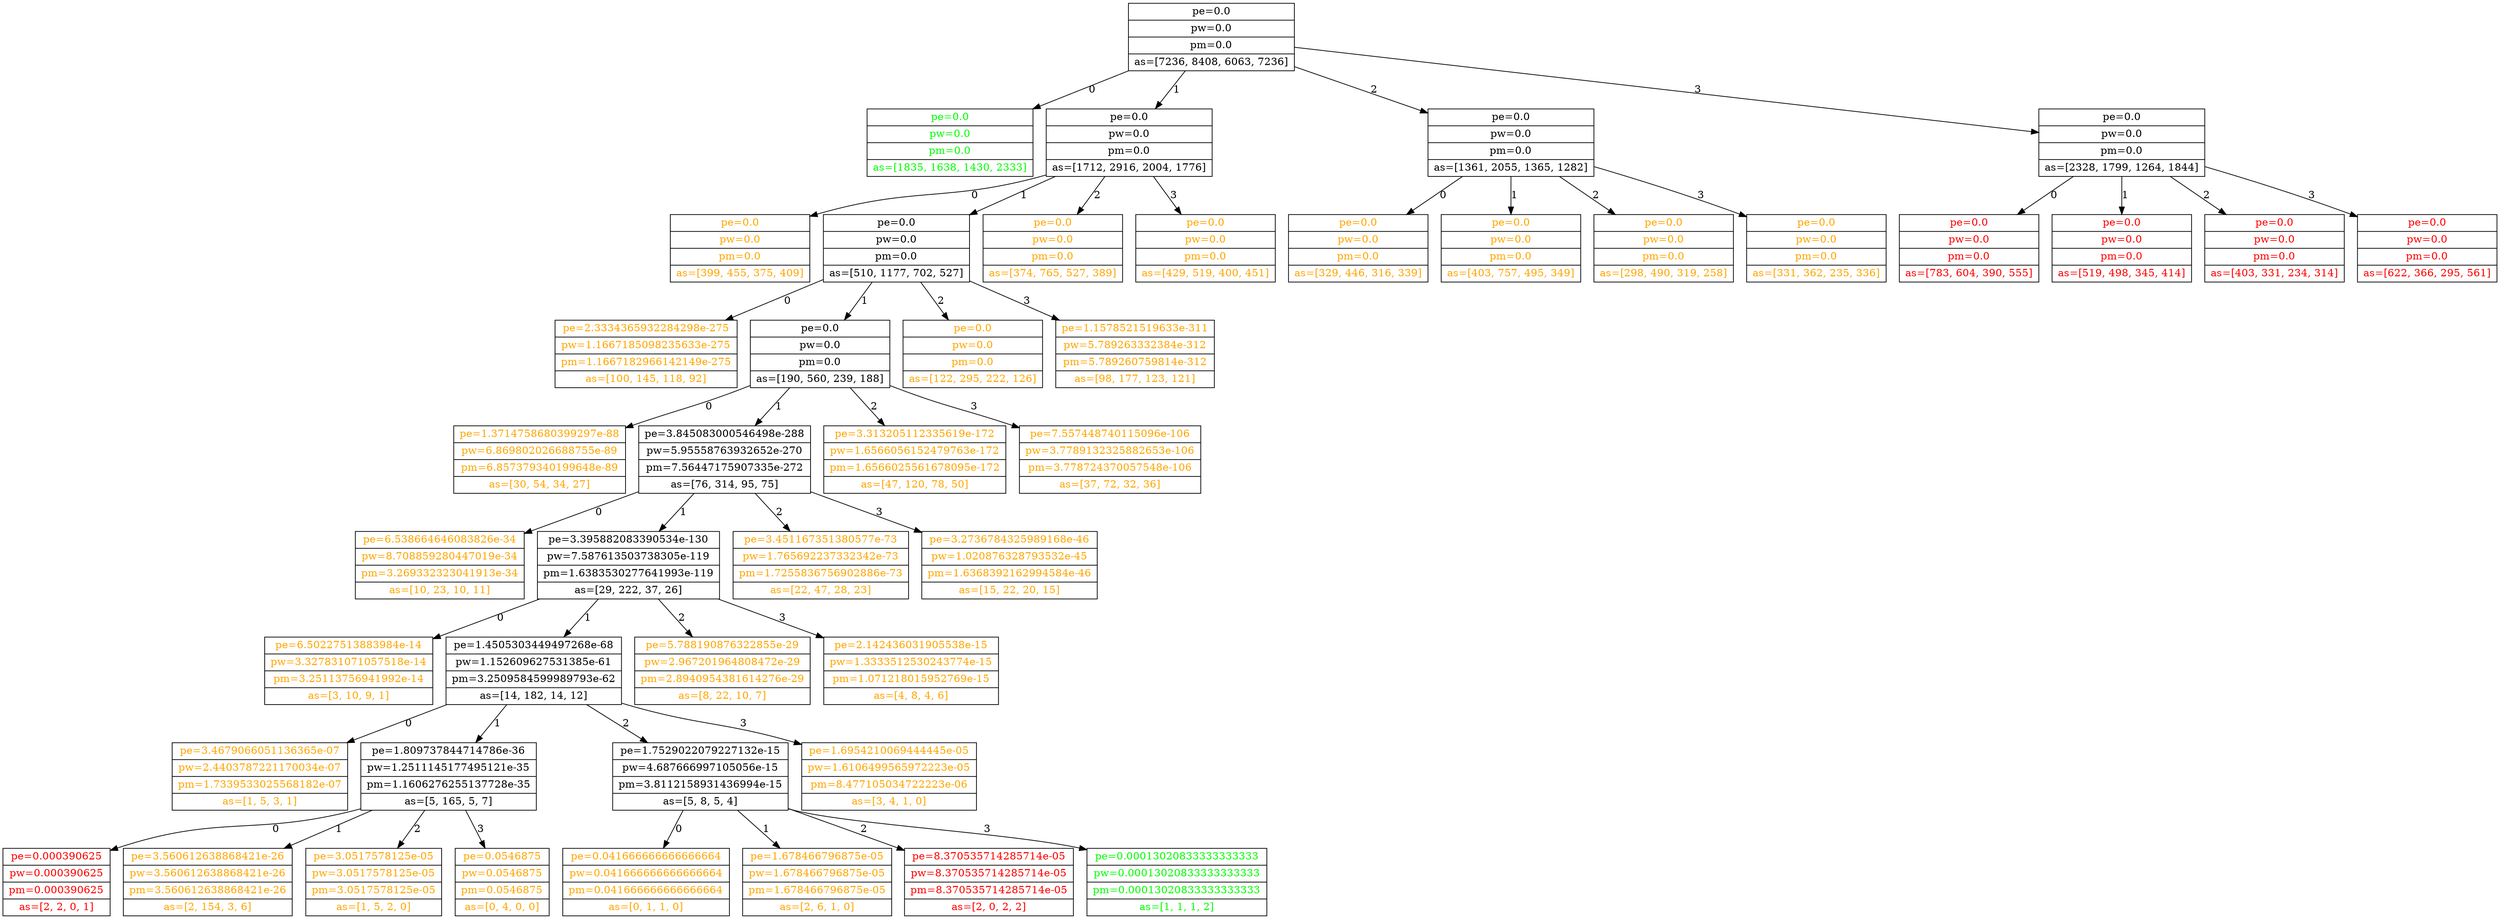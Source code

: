 digraph nodes {
	node [shape=record];
	name0 [label="{pe=0.0 | pw=0.0 | pm=0.0 | as=[7236, 8408, 6063, 7236]}"];
	name1 [fontcolor=green, label="{pe=0.0 | pw=0.0 | pm=0.0 | as=[1835, 1638, 1430, 2333]}"];
	name0 -> name1 [label=0];
	name2 [label="{pe=0.0 | pw=0.0 | pm=0.0 | as=[1712, 2916, 2004, 1776]}"];
	name3 [fontcolor=orange, label="{pe=0.0 | pw=0.0 | pm=0.0 | as=[399, 455, 375, 409]}"];
	name2 -> name3 [label=0];
	name4 [label="{pe=0.0 | pw=0.0 | pm=0.0 | as=[510, 1177, 702, 527]}"];
	name5 [fontcolor=orange, label="{pe=2.3334365932284298e-275 | pw=1.1667185098235633e-275 | pm=1.1667182966142149e-275 | as=[100, 145, 118, 92]}"];
	name4 -> name5 [label=0];
	name6 [label="{pe=0.0 | pw=0.0 | pm=0.0 | as=[190, 560, 239, 188]}"];
	name7 [fontcolor=orange, label="{pe=1.3714758680399297e-88 | pw=6.869802026688755e-89 | pm=6.857379340199648e-89 | as=[30, 54, 34, 27]}"];
	name6 -> name7 [label=0];
	name8 [label="{pe=3.845083000546498e-288 | pw=5.95558763932652e-270 | pm=7.56447175907335e-272 | as=[76, 314, 95, 75]}"];
	name9 [fontcolor=orange, label="{pe=6.538664646083826e-34 | pw=8.708859280447019e-34 | pm=3.269332323041913e-34 | as=[10, 23, 10, 11]}"];
	name8 -> name9 [label=0];
	name10 [label="{pe=3.395882083390534e-130 | pw=7.587613503738305e-119 | pm=1.6383530277641993e-119 | as=[29, 222, 37, 26]}"];
	name11 [fontcolor=orange, label="{pe=6.50227513883984e-14 | pw=3.327831071057518e-14 | pm=3.25113756941992e-14 | as=[3, 10, 9, 1]}"];
	name10 -> name11 [label=0];
	name12 [label="{pe=1.4505303449497268e-68 | pw=1.152609627531385e-61 | pm=3.2509584599989793e-62 | as=[14, 182, 14, 12]}"];
	name13 [fontcolor=orange, label="{pe=3.4679066051136365e-07 | pw=2.4403787221170034e-07 | pm=1.7339533025568182e-07 | as=[1, 5, 3, 1]}"];
	name12 -> name13 [label=0];
	name14 [label="{pe=1.809737844714786e-36 | pw=1.2511145177495121e-35 | pm=1.1606276255137728e-35 | as=[5, 165, 5, 7]}"];
	name15 [fontcolor=red, label="{pe=0.000390625 | pw=0.000390625 | pm=0.000390625 | as=[2, 2, 0, 1]}"];
	name14 -> name15 [label=0];
	name16 [fontcolor=orange, label="{pe=3.560612638868421e-26 | pw=3.560612638868421e-26 | pm=3.560612638868421e-26 | as=[2, 154, 3, 6]}"];
	name14 -> name16 [label=1];
	name17 [fontcolor=orange, label="{pe=3.0517578125e-05 | pw=3.0517578125e-05 | pm=3.0517578125e-05 | as=[1, 5, 2, 0]}"];
	name14 -> name17 [label=2];
	name18 [fontcolor=orange, label="{pe=0.0546875 | pw=0.0546875 | pm=0.0546875 | as=[0, 4, 0, 0]}"];
	name14 -> name18 [label=3];
	name12 -> name14 [label=1];
	name19 [label="{pe=1.7529022079227132e-15 | pw=4.687666997105056e-15 | pm=3.8112158931436994e-15 | as=[5, 8, 5, 4]}"];
	name20 [fontcolor=orange, label="{pe=0.041666666666666664 | pw=0.041666666666666664 | pm=0.041666666666666664 | as=[0, 1, 1, 0]}"];
	name19 -> name20 [label=0];
	name21 [fontcolor=orange, label="{pe=1.678466796875e-05 | pw=1.678466796875e-05 | pm=1.678466796875e-05 | as=[2, 6, 1, 0]}"];
	name19 -> name21 [label=1];
	name22 [fontcolor=red, label="{pe=8.370535714285714e-05 | pw=8.370535714285714e-05 | pm=8.370535714285714e-05 | as=[2, 0, 2, 2]}"];
	name19 -> name22 [label=2];
	name23 [fontcolor=green, label="{pe=0.00013020833333333333 | pw=0.00013020833333333333 | pm=0.00013020833333333333 | as=[1, 1, 1, 2]}"];
	name19 -> name23 [label=3];
	name12 -> name19 [label=2];
	name24 [fontcolor=orange, label="{pe=1.6954210069444445e-05 | pw=1.6106499565972223e-05 | pm=8.477105034722223e-06 | as=[3, 4, 1, 0]}"];
	name12 -> name24 [label=3];
	name10 -> name12 [label=1];
	name25 [fontcolor=orange, label="{pe=5.788190876322855e-29 | pw=2.967201964808472e-29 | pm=2.8940954381614276e-29 | as=[8, 22, 10, 7]}"];
	name10 -> name25 [label=2];
	name26 [fontcolor=orange, label="{pe=2.142436031905538e-15 | pw=1.3333512530243774e-15 | pm=1.071218015952769e-15 | as=[4, 8, 4, 6]}"];
	name10 -> name26 [label=3];
	name8 -> name10 [label=1];
	name27 [fontcolor=orange, label="{pe=3.451167351380577e-73 | pw=1.765692237332342e-73 | pm=1.7255836756902886e-73 | as=[22, 47, 28, 23]}"];
	name8 -> name27 [label=2];
	name28 [fontcolor=orange, label="{pe=3.2736784325989168e-46 | pw=1.020876328793532e-45 | pm=1.6368392162994584e-46 | as=[15, 22, 20, 15]}"];
	name8 -> name28 [label=3];
	name6 -> name8 [label=1];
	name29 [fontcolor=orange, label="{pe=3.313205112335619e-172 | pw=1.6566056152479763e-172 | pm=1.6566025561678095e-172 | as=[47, 120, 78, 50]}"];
	name6 -> name29 [label=2];
	name30 [fontcolor=orange, label="{pe=7.557448740115096e-106 | pw=3.7789132325882653e-106 | pm=3.778724370057548e-106 | as=[37, 72, 32, 36]}"];
	name6 -> name30 [label=3];
	name4 -> name6 [label=1];
	name31 [fontcolor=orange, label="{pe=0.0 | pw=0.0 | pm=0.0 | as=[122, 295, 222, 126]}"];
	name4 -> name31 [label=2];
	name32 [fontcolor=orange, label="{pe=1.1578521519633e-311 | pw=5.789263332384e-312 | pm=5.789260759814e-312 | as=[98, 177, 123, 121]}"];
	name4 -> name32 [label=3];
	name2 -> name4 [label=1];
	name33 [fontcolor=orange, label="{pe=0.0 | pw=0.0 | pm=0.0 | as=[374, 765, 527, 389]}"];
	name2 -> name33 [label=2];
	name34 [fontcolor=orange, label="{pe=0.0 | pw=0.0 | pm=0.0 | as=[429, 519, 400, 451]}"];
	name2 -> name34 [label=3];
	name0 -> name2 [label=1];
	name35 [label="{pe=0.0 | pw=0.0 | pm=0.0 | as=[1361, 2055, 1365, 1282]}"];
	name36 [fontcolor=orange, label="{pe=0.0 | pw=0.0 | pm=0.0 | as=[329, 446, 316, 339]}"];
	name35 -> name36 [label=0];
	name37 [fontcolor=orange, label="{pe=0.0 | pw=0.0 | pm=0.0 | as=[403, 757, 495, 349]}"];
	name35 -> name37 [label=1];
	name38 [fontcolor=orange, label="{pe=0.0 | pw=0.0 | pm=0.0 | as=[298, 490, 319, 258]}"];
	name35 -> name38 [label=2];
	name39 [fontcolor=orange, label="{pe=0.0 | pw=0.0 | pm=0.0 | as=[331, 362, 235, 336]}"];
	name35 -> name39 [label=3];
	name0 -> name35 [label=2];
	name40 [label="{pe=0.0 | pw=0.0 | pm=0.0 | as=[2328, 1799, 1264, 1844]}"];
	name41 [fontcolor=red, label="{pe=0.0 | pw=0.0 | pm=0.0 | as=[783, 604, 390, 555]}"];
	name40 -> name41 [label=0];
	name42 [fontcolor=red, label="{pe=0.0 | pw=0.0 | pm=0.0 | as=[519, 498, 345, 414]}"];
	name40 -> name42 [label=1];
	name43 [fontcolor=red, label="{pe=0.0 | pw=0.0 | pm=0.0 | as=[403, 331, 234, 314]}"];
	name40 -> name43 [label=2];
	name44 [fontcolor=red, label="{pe=0.0 | pw=0.0 | pm=0.0 | as=[622, 366, 295, 561]}"];
	name40 -> name44 [label=3];
	name0 -> name40 [label=3];
}

